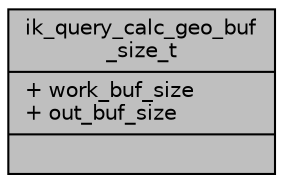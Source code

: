 digraph "ik_query_calc_geo_buf_size_t"
{
 // INTERACTIVE_SVG=YES
 // LATEX_PDF_SIZE
  bgcolor="transparent";
  edge [fontname="Helvetica",fontsize="10",labelfontname="Helvetica",labelfontsize="10"];
  node [fontname="Helvetica",fontsize="10",shape=record];
  Node1 [label="{ik_query_calc_geo_buf\l_size_t\n|+ work_buf_size\l+ out_buf_size\l|}",height=0.2,width=0.4,color="black", fillcolor="grey75", style="filled", fontcolor="black",tooltip=" "];
}

